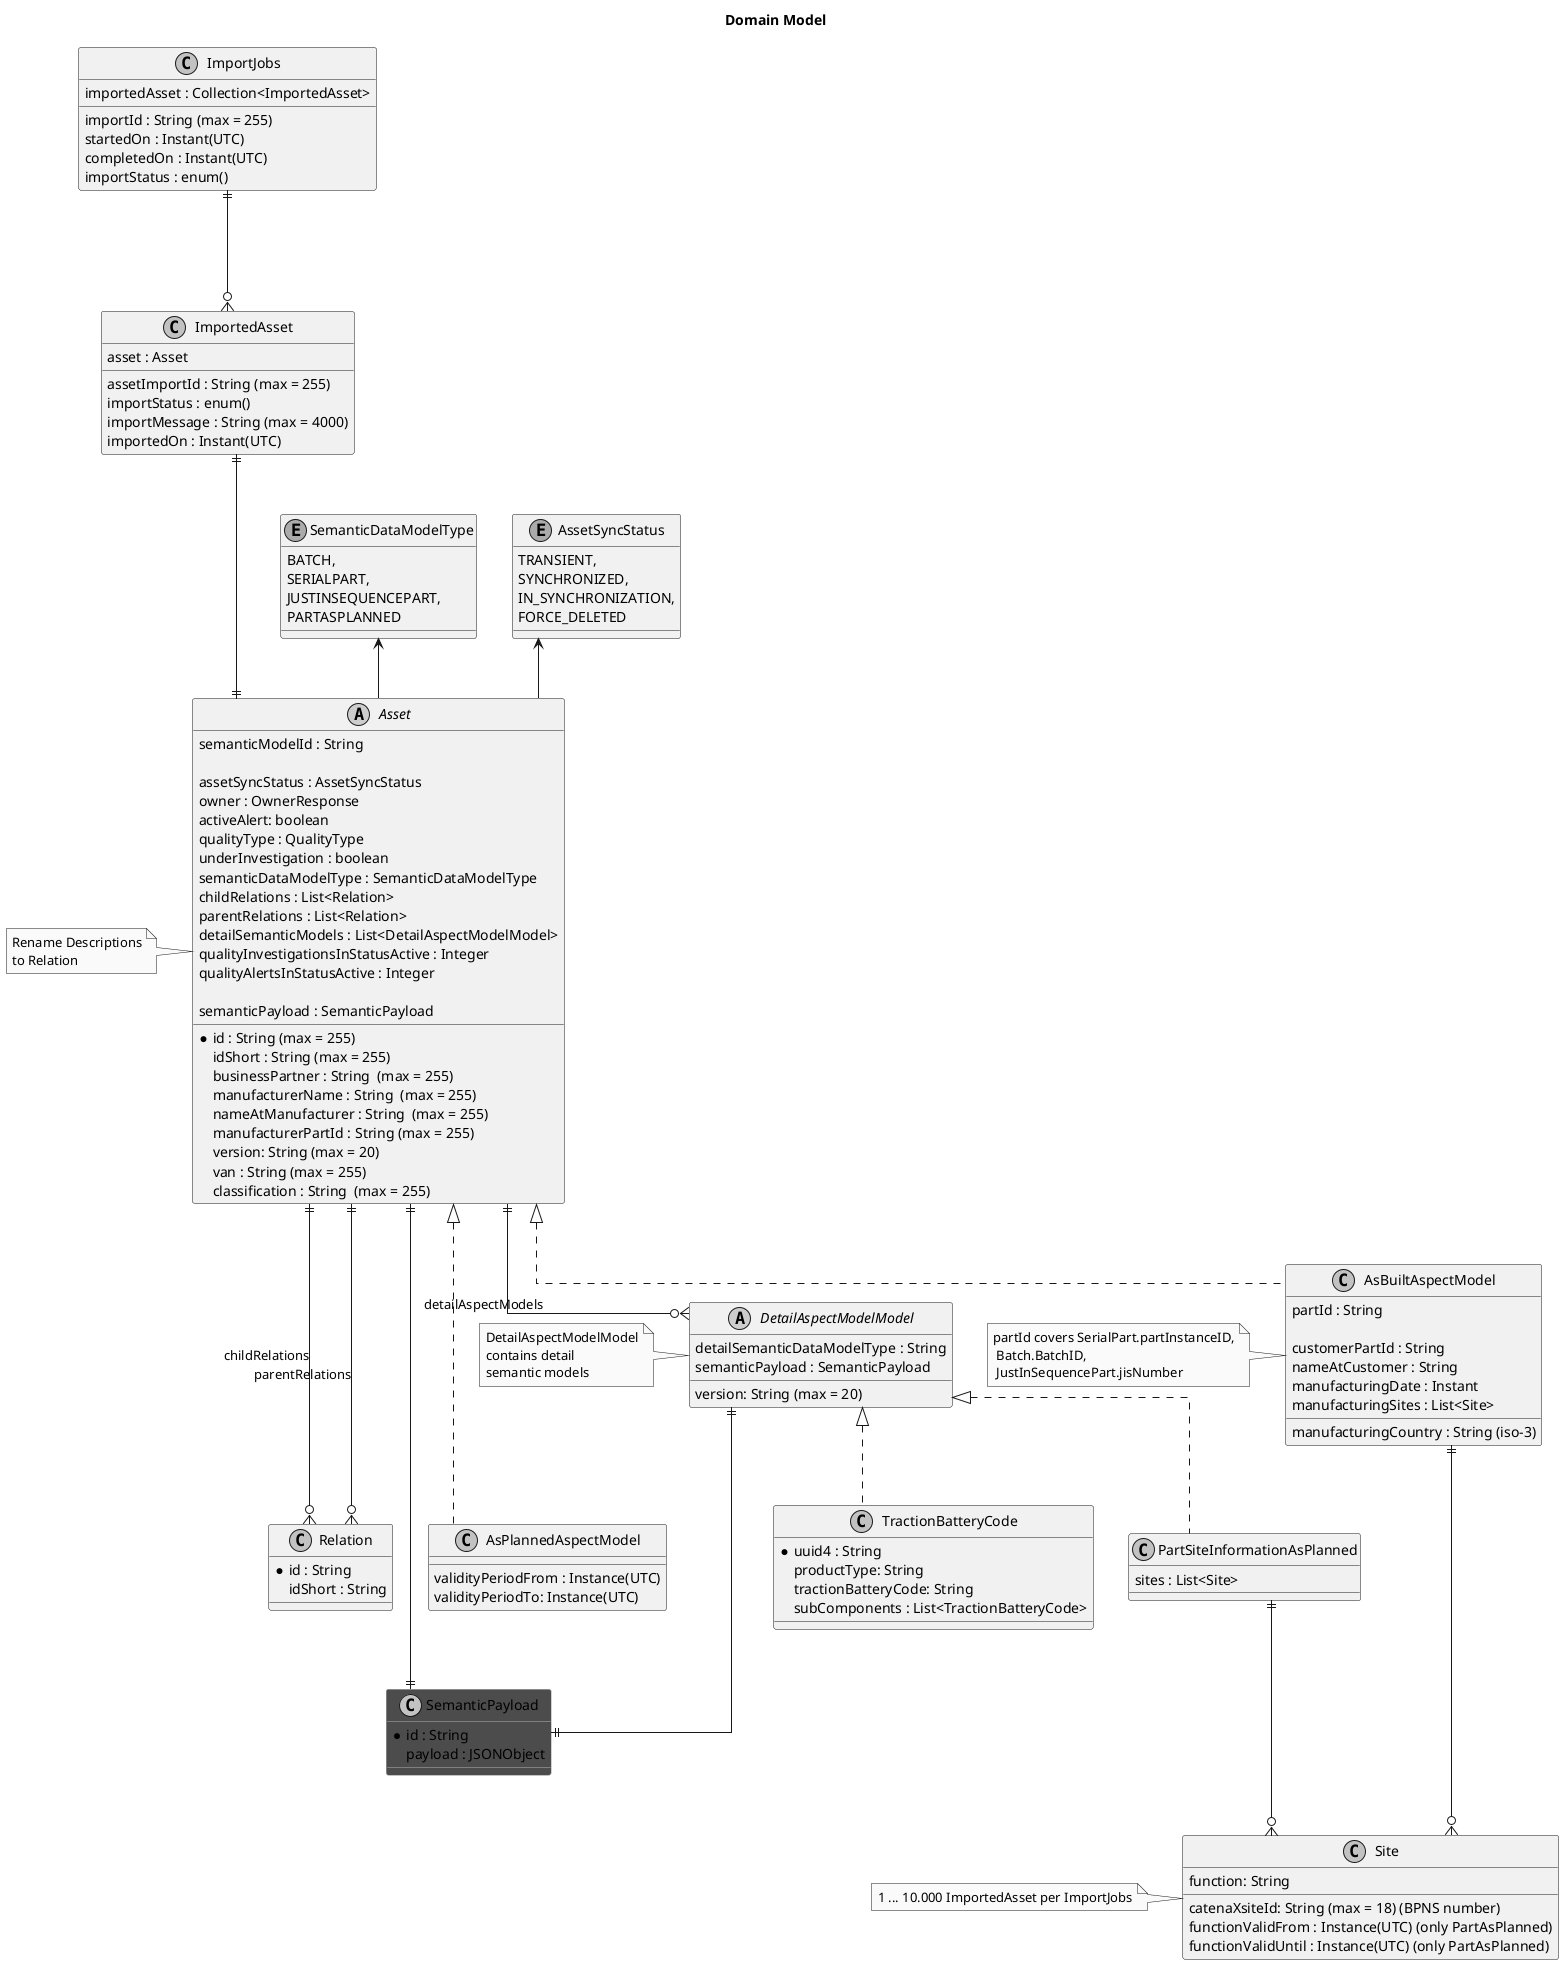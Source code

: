 @startuml
skinparam monochrome true
skinparam shadowing false
skinparam defaultFontName "Architects daughter"
skinparam linetype ortho
title: Domain Model

class ImportJobs {
    importId : String (max = 255)
    startedOn : Instant(UTC)
    completedOn : Instant(UTC)
    importStatus : enum()
    importedAsset : Collection<ImportedAsset>
}

class ImportedAsset{
    assetImportId : String (max = 255)
    importStatus : enum()
    importMessage : String (max = 4000)
    importedOn : Instant(UTC)
    asset : Asset
}


abstract Asset {
        *   id : String (max = 255)
        idShort : String (max = 255)
        semanticModelId : String
        businessPartner : String  (max = 255) /' BusinessPartner '/
        manufacturerName : String  (max = 255) /' BPN Lookup collection irs.bpns[] '/
        nameAtManufacturer : String  (max = 255) /' partTypeInformation.nameAtManufacturer '/
        manufacturerPartId : String (max = 255) /' partTypeInformation.manufacturerPartId '/
        version: String (max = 20)  /' semantic version String 1.1.1'/

        assetSyncStatus : AssetSyncStatus /' Status of asset in database'/
        owner : OwnerResponse
        activeAlert: boolean
        qualityType : QualityType
        underInvestigation : boolean
        semanticDataModelType : SemanticDataModelType
        childRelations : List<Relation>
        parentRelations : List<Relation>
        van : String (max = 255)
        classification : String  (max = 255) /' partTypeInformation.classification '/
        detailSemanticModels : List<DetailAspectModelModel>
        qualityInvestigationsInStatusActive : Integer
        qualityAlertsInStatusActive : Integer

        semanticPayload : SemanticPayload
}

note left
    Rename Descriptions
    to Relation
end note


abstract DetailAspectModelModel {
    version: String (max = 20) /' semantic version String 1.1.1'/
    detailSemanticDataModelType : String
    semanticPayload : SemanticPayload
}
note left
    DetailAspectModelModel
    contains detail
    semantic models
end note

class SemanticPayload  #back:red;line:00FFFF {
    *   id : String
       payload : JSONObject /'Payload of semantic model'/
 }

class Relation {
       *   id : String
       idShort : String
}

enum SemanticDataModelType {
    BATCH,
    SERIALPART,
    JUSTINSEQUENCEPART,
    PARTASPLANNED
}

enum AssetSyncStatus {
    TRANSIENT,
    SYNCHRONIZED,
    IN_SYNCHRONIZATION,
    FORCE_DELETED
}

class AsBuiltAspectModel {
    partId : String /' BatchID ,  jisNumber , partInstanceID'/

    /' specific customer attribute for asBuilt '/
    customerPartId : String
    nameAtCustomer : String
    manufacturingCountry : String (iso-3)
    manufacturingDate : Instant
    manufacturingSites : List<Site>
}

note left
    partId covers SerialPart.partInstanceID,
     Batch.BatchID,
     JustInSequencePart.jisNumber
end note

class TractionBatteryCode {
    * uuid4 : String /' UUID ID '/
    productType: String
    tractionBatteryCode: String
    subComponents : List<TractionBatteryCode>
}

class  AsPlannedAspectModel { /' PartAsPlanned '/
/'
    1.0.0
'/
    validityPeriodFrom : Instance(UTC)
    validityPeriodTo: Instance(UTC)
}

class PartSiteInformationAsPlanned {
    sites : List<Site>
}

class Site {
    catenaXsiteId: String (max = 18) (BPNS number)
    function: String
    functionValidFrom : Instance(UTC) (only PartAsPlanned)
    functionValidUntil : Instance(UTC) (only PartAsPlanned)
}


ImportedAsset ||---|| Asset
ImportJobs ||---o{ ImportedAsset
note left
    1 ... 10.000 ImportedAsset per ImportJobs
end note
SemanticDataModelType <-- Asset
AssetSyncStatus <-- Asset
Asset <|.. AsBuiltAspectModel
Asset <|... AsPlannedAspectModel

AsBuiltAspectModel ||---o{ Site
PartSiteInformationAsPlanned ||---o{ Site

Asset ||---o{ Relation : childRelations
Asset ||--o{  Relation : parentRelations
Asset ||--o{  DetailAspectModelModel : detailAspectModels
DetailAspectModelModel  <|.. TractionBatteryCode
DetailAspectModelModel  <|..  PartSiteInformationAsPlanned

Asset ||---|| SemanticPayload
DetailAspectModelModel ||---|| SemanticPayload
@enduml

